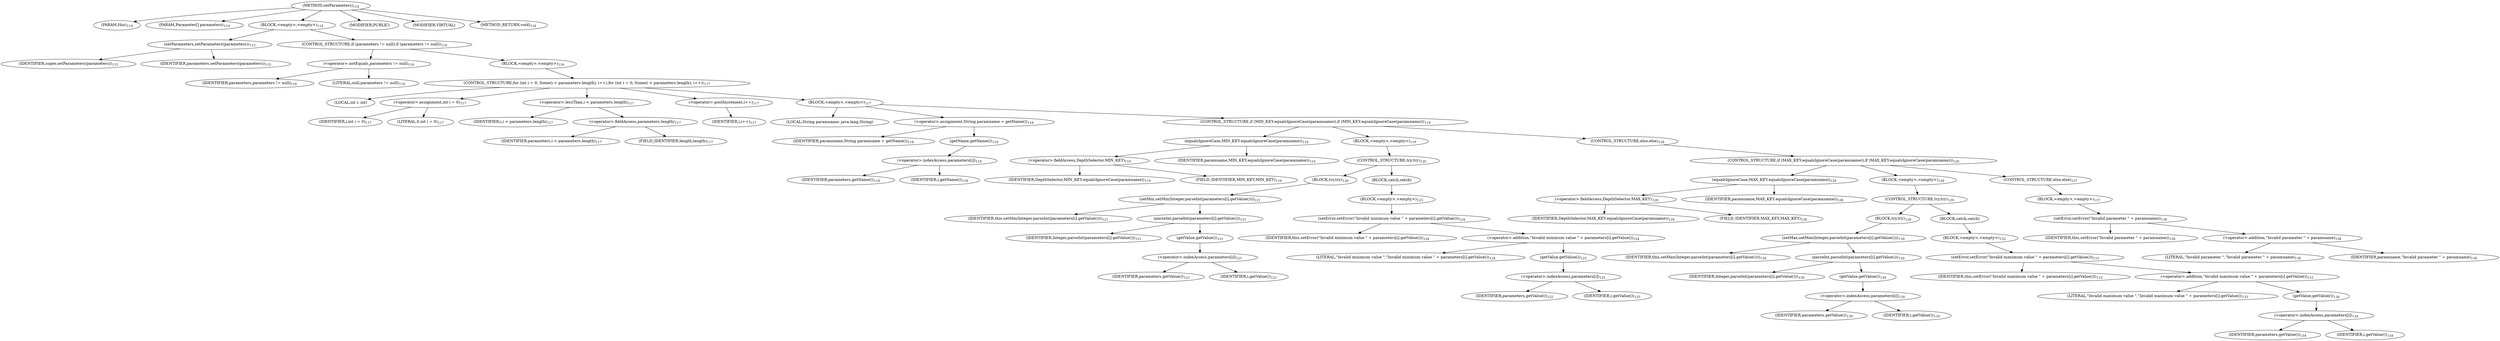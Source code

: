 digraph "setParameters" {  
"110" [label = <(METHOD,setParameters)<SUB>114</SUB>> ]
"10" [label = <(PARAM,this)<SUB>114</SUB>> ]
"111" [label = <(PARAM,Parameter[] parameters)<SUB>114</SUB>> ]
"112" [label = <(BLOCK,&lt;empty&gt;,&lt;empty&gt;)<SUB>114</SUB>> ]
"113" [label = <(setParameters,setParameters(parameters))<SUB>115</SUB>> ]
"114" [label = <(IDENTIFIER,super,setParameters(parameters))<SUB>115</SUB>> ]
"115" [label = <(IDENTIFIER,parameters,setParameters(parameters))<SUB>115</SUB>> ]
"116" [label = <(CONTROL_STRUCTURE,if (parameters != null),if (parameters != null))<SUB>116</SUB>> ]
"117" [label = <(&lt;operator&gt;.notEquals,parameters != null)<SUB>116</SUB>> ]
"118" [label = <(IDENTIFIER,parameters,parameters != null)<SUB>116</SUB>> ]
"119" [label = <(LITERAL,null,parameters != null)<SUB>116</SUB>> ]
"120" [label = <(BLOCK,&lt;empty&gt;,&lt;empty&gt;)<SUB>116</SUB>> ]
"121" [label = <(CONTROL_STRUCTURE,for (int i = 0; Some(i &lt; parameters.length); i++),for (int i = 0; Some(i &lt; parameters.length); i++))<SUB>117</SUB>> ]
"122" [label = <(LOCAL,int i: int)> ]
"123" [label = <(&lt;operator&gt;.assignment,int i = 0)<SUB>117</SUB>> ]
"124" [label = <(IDENTIFIER,i,int i = 0)<SUB>117</SUB>> ]
"125" [label = <(LITERAL,0,int i = 0)<SUB>117</SUB>> ]
"126" [label = <(&lt;operator&gt;.lessThan,i &lt; parameters.length)<SUB>117</SUB>> ]
"127" [label = <(IDENTIFIER,i,i &lt; parameters.length)<SUB>117</SUB>> ]
"128" [label = <(&lt;operator&gt;.fieldAccess,parameters.length)<SUB>117</SUB>> ]
"129" [label = <(IDENTIFIER,parameters,i &lt; parameters.length)<SUB>117</SUB>> ]
"130" [label = <(FIELD_IDENTIFIER,length,length)<SUB>117</SUB>> ]
"131" [label = <(&lt;operator&gt;.postIncrement,i++)<SUB>117</SUB>> ]
"132" [label = <(IDENTIFIER,i,i++)<SUB>117</SUB>> ]
"133" [label = <(BLOCK,&lt;empty&gt;,&lt;empty&gt;)<SUB>117</SUB>> ]
"134" [label = <(LOCAL,String paramname: java.lang.String)> ]
"135" [label = <(&lt;operator&gt;.assignment,String paramname = getName())<SUB>118</SUB>> ]
"136" [label = <(IDENTIFIER,paramname,String paramname = getName())<SUB>118</SUB>> ]
"137" [label = <(getName,getName())<SUB>118</SUB>> ]
"138" [label = <(&lt;operator&gt;.indexAccess,parameters[i])<SUB>118</SUB>> ]
"139" [label = <(IDENTIFIER,parameters,getName())<SUB>118</SUB>> ]
"140" [label = <(IDENTIFIER,i,getName())<SUB>118</SUB>> ]
"141" [label = <(CONTROL_STRUCTURE,if (MIN_KEY.equalsIgnoreCase(paramname)),if (MIN_KEY.equalsIgnoreCase(paramname)))<SUB>119</SUB>> ]
"142" [label = <(equalsIgnoreCase,MIN_KEY.equalsIgnoreCase(paramname))<SUB>119</SUB>> ]
"143" [label = <(&lt;operator&gt;.fieldAccess,DepthSelector.MIN_KEY)<SUB>119</SUB>> ]
"144" [label = <(IDENTIFIER,DepthSelector,MIN_KEY.equalsIgnoreCase(paramname))<SUB>119</SUB>> ]
"145" [label = <(FIELD_IDENTIFIER,MIN_KEY,MIN_KEY)<SUB>119</SUB>> ]
"146" [label = <(IDENTIFIER,paramname,MIN_KEY.equalsIgnoreCase(paramname))<SUB>119</SUB>> ]
"147" [label = <(BLOCK,&lt;empty&gt;,&lt;empty&gt;)<SUB>119</SUB>> ]
"148" [label = <(CONTROL_STRUCTURE,try,try)<SUB>120</SUB>> ]
"149" [label = <(BLOCK,try,try)<SUB>120</SUB>> ]
"150" [label = <(setMin,setMin(Integer.parseInt(parameters[i].getValue())))<SUB>121</SUB>> ]
"9" [label = <(IDENTIFIER,this,setMin(Integer.parseInt(parameters[i].getValue())))<SUB>121</SUB>> ]
"151" [label = <(parseInt,parseInt(parameters[i].getValue()))<SUB>121</SUB>> ]
"152" [label = <(IDENTIFIER,Integer,parseInt(parameters[i].getValue()))<SUB>121</SUB>> ]
"153" [label = <(getValue,getValue())<SUB>121</SUB>> ]
"154" [label = <(&lt;operator&gt;.indexAccess,parameters[i])<SUB>121</SUB>> ]
"155" [label = <(IDENTIFIER,parameters,getValue())<SUB>121</SUB>> ]
"156" [label = <(IDENTIFIER,i,getValue())<SUB>121</SUB>> ]
"157" [label = <(BLOCK,catch,catch)> ]
"158" [label = <(BLOCK,&lt;empty&gt;,&lt;empty&gt;)<SUB>123</SUB>> ]
"159" [label = <(setError,setError(&quot;Invalid minimum value &quot; + parameters[i].getValue()))<SUB>124</SUB>> ]
"11" [label = <(IDENTIFIER,this,setError(&quot;Invalid minimum value &quot; + parameters[i].getValue()))<SUB>124</SUB>> ]
"160" [label = <(&lt;operator&gt;.addition,&quot;Invalid minimum value &quot; + parameters[i].getValue())<SUB>124</SUB>> ]
"161" [label = <(LITERAL,&quot;Invalid minimum value &quot;,&quot;Invalid minimum value &quot; + parameters[i].getValue())<SUB>124</SUB>> ]
"162" [label = <(getValue,getValue())<SUB>125</SUB>> ]
"163" [label = <(&lt;operator&gt;.indexAccess,parameters[i])<SUB>125</SUB>> ]
"164" [label = <(IDENTIFIER,parameters,getValue())<SUB>125</SUB>> ]
"165" [label = <(IDENTIFIER,i,getValue())<SUB>125</SUB>> ]
"166" [label = <(CONTROL_STRUCTURE,else,else)<SUB>128</SUB>> ]
"167" [label = <(CONTROL_STRUCTURE,if (MAX_KEY.equalsIgnoreCase(paramname)),if (MAX_KEY.equalsIgnoreCase(paramname)))<SUB>128</SUB>> ]
"168" [label = <(equalsIgnoreCase,MAX_KEY.equalsIgnoreCase(paramname))<SUB>128</SUB>> ]
"169" [label = <(&lt;operator&gt;.fieldAccess,DepthSelector.MAX_KEY)<SUB>128</SUB>> ]
"170" [label = <(IDENTIFIER,DepthSelector,MAX_KEY.equalsIgnoreCase(paramname))<SUB>128</SUB>> ]
"171" [label = <(FIELD_IDENTIFIER,MAX_KEY,MAX_KEY)<SUB>128</SUB>> ]
"172" [label = <(IDENTIFIER,paramname,MAX_KEY.equalsIgnoreCase(paramname))<SUB>128</SUB>> ]
"173" [label = <(BLOCK,&lt;empty&gt;,&lt;empty&gt;)<SUB>128</SUB>> ]
"174" [label = <(CONTROL_STRUCTURE,try,try)<SUB>129</SUB>> ]
"175" [label = <(BLOCK,try,try)<SUB>129</SUB>> ]
"176" [label = <(setMax,setMax(Integer.parseInt(parameters[i].getValue())))<SUB>130</SUB>> ]
"12" [label = <(IDENTIFIER,this,setMax(Integer.parseInt(parameters[i].getValue())))<SUB>130</SUB>> ]
"177" [label = <(parseInt,parseInt(parameters[i].getValue()))<SUB>130</SUB>> ]
"178" [label = <(IDENTIFIER,Integer,parseInt(parameters[i].getValue()))<SUB>130</SUB>> ]
"179" [label = <(getValue,getValue())<SUB>130</SUB>> ]
"180" [label = <(&lt;operator&gt;.indexAccess,parameters[i])<SUB>130</SUB>> ]
"181" [label = <(IDENTIFIER,parameters,getValue())<SUB>130</SUB>> ]
"182" [label = <(IDENTIFIER,i,getValue())<SUB>130</SUB>> ]
"183" [label = <(BLOCK,catch,catch)> ]
"184" [label = <(BLOCK,&lt;empty&gt;,&lt;empty&gt;)<SUB>132</SUB>> ]
"185" [label = <(setError,setError(&quot;Invalid maximum value &quot; + parameters[i].getValue()))<SUB>133</SUB>> ]
"13" [label = <(IDENTIFIER,this,setError(&quot;Invalid maximum value &quot; + parameters[i].getValue()))<SUB>133</SUB>> ]
"186" [label = <(&lt;operator&gt;.addition,&quot;Invalid maximum value &quot; + parameters[i].getValue())<SUB>133</SUB>> ]
"187" [label = <(LITERAL,&quot;Invalid maximum value &quot;,&quot;Invalid maximum value &quot; + parameters[i].getValue())<SUB>133</SUB>> ]
"188" [label = <(getValue,getValue())<SUB>134</SUB>> ]
"189" [label = <(&lt;operator&gt;.indexAccess,parameters[i])<SUB>134</SUB>> ]
"190" [label = <(IDENTIFIER,parameters,getValue())<SUB>134</SUB>> ]
"191" [label = <(IDENTIFIER,i,getValue())<SUB>134</SUB>> ]
"192" [label = <(CONTROL_STRUCTURE,else,else)<SUB>137</SUB>> ]
"193" [label = <(BLOCK,&lt;empty&gt;,&lt;empty&gt;)<SUB>137</SUB>> ]
"194" [label = <(setError,setError(&quot;Invalid parameter &quot; + paramname))<SUB>138</SUB>> ]
"14" [label = <(IDENTIFIER,this,setError(&quot;Invalid parameter &quot; + paramname))<SUB>138</SUB>> ]
"195" [label = <(&lt;operator&gt;.addition,&quot;Invalid parameter &quot; + paramname)<SUB>138</SUB>> ]
"196" [label = <(LITERAL,&quot;Invalid parameter &quot;,&quot;Invalid parameter &quot; + paramname)<SUB>138</SUB>> ]
"197" [label = <(IDENTIFIER,paramname,&quot;Invalid parameter &quot; + paramname)<SUB>138</SUB>> ]
"198" [label = <(MODIFIER,PUBLIC)> ]
"199" [label = <(MODIFIER,VIRTUAL)> ]
"200" [label = <(METHOD_RETURN,void)<SUB>114</SUB>> ]
  "110" -> "10" 
  "110" -> "111" 
  "110" -> "112" 
  "110" -> "198" 
  "110" -> "199" 
  "110" -> "200" 
  "112" -> "113" 
  "112" -> "116" 
  "113" -> "114" 
  "113" -> "115" 
  "116" -> "117" 
  "116" -> "120" 
  "117" -> "118" 
  "117" -> "119" 
  "120" -> "121" 
  "121" -> "122" 
  "121" -> "123" 
  "121" -> "126" 
  "121" -> "131" 
  "121" -> "133" 
  "123" -> "124" 
  "123" -> "125" 
  "126" -> "127" 
  "126" -> "128" 
  "128" -> "129" 
  "128" -> "130" 
  "131" -> "132" 
  "133" -> "134" 
  "133" -> "135" 
  "133" -> "141" 
  "135" -> "136" 
  "135" -> "137" 
  "137" -> "138" 
  "138" -> "139" 
  "138" -> "140" 
  "141" -> "142" 
  "141" -> "147" 
  "141" -> "166" 
  "142" -> "143" 
  "142" -> "146" 
  "143" -> "144" 
  "143" -> "145" 
  "147" -> "148" 
  "148" -> "149" 
  "148" -> "157" 
  "149" -> "150" 
  "150" -> "9" 
  "150" -> "151" 
  "151" -> "152" 
  "151" -> "153" 
  "153" -> "154" 
  "154" -> "155" 
  "154" -> "156" 
  "157" -> "158" 
  "158" -> "159" 
  "159" -> "11" 
  "159" -> "160" 
  "160" -> "161" 
  "160" -> "162" 
  "162" -> "163" 
  "163" -> "164" 
  "163" -> "165" 
  "166" -> "167" 
  "167" -> "168" 
  "167" -> "173" 
  "167" -> "192" 
  "168" -> "169" 
  "168" -> "172" 
  "169" -> "170" 
  "169" -> "171" 
  "173" -> "174" 
  "174" -> "175" 
  "174" -> "183" 
  "175" -> "176" 
  "176" -> "12" 
  "176" -> "177" 
  "177" -> "178" 
  "177" -> "179" 
  "179" -> "180" 
  "180" -> "181" 
  "180" -> "182" 
  "183" -> "184" 
  "184" -> "185" 
  "185" -> "13" 
  "185" -> "186" 
  "186" -> "187" 
  "186" -> "188" 
  "188" -> "189" 
  "189" -> "190" 
  "189" -> "191" 
  "192" -> "193" 
  "193" -> "194" 
  "194" -> "14" 
  "194" -> "195" 
  "195" -> "196" 
  "195" -> "197" 
}
